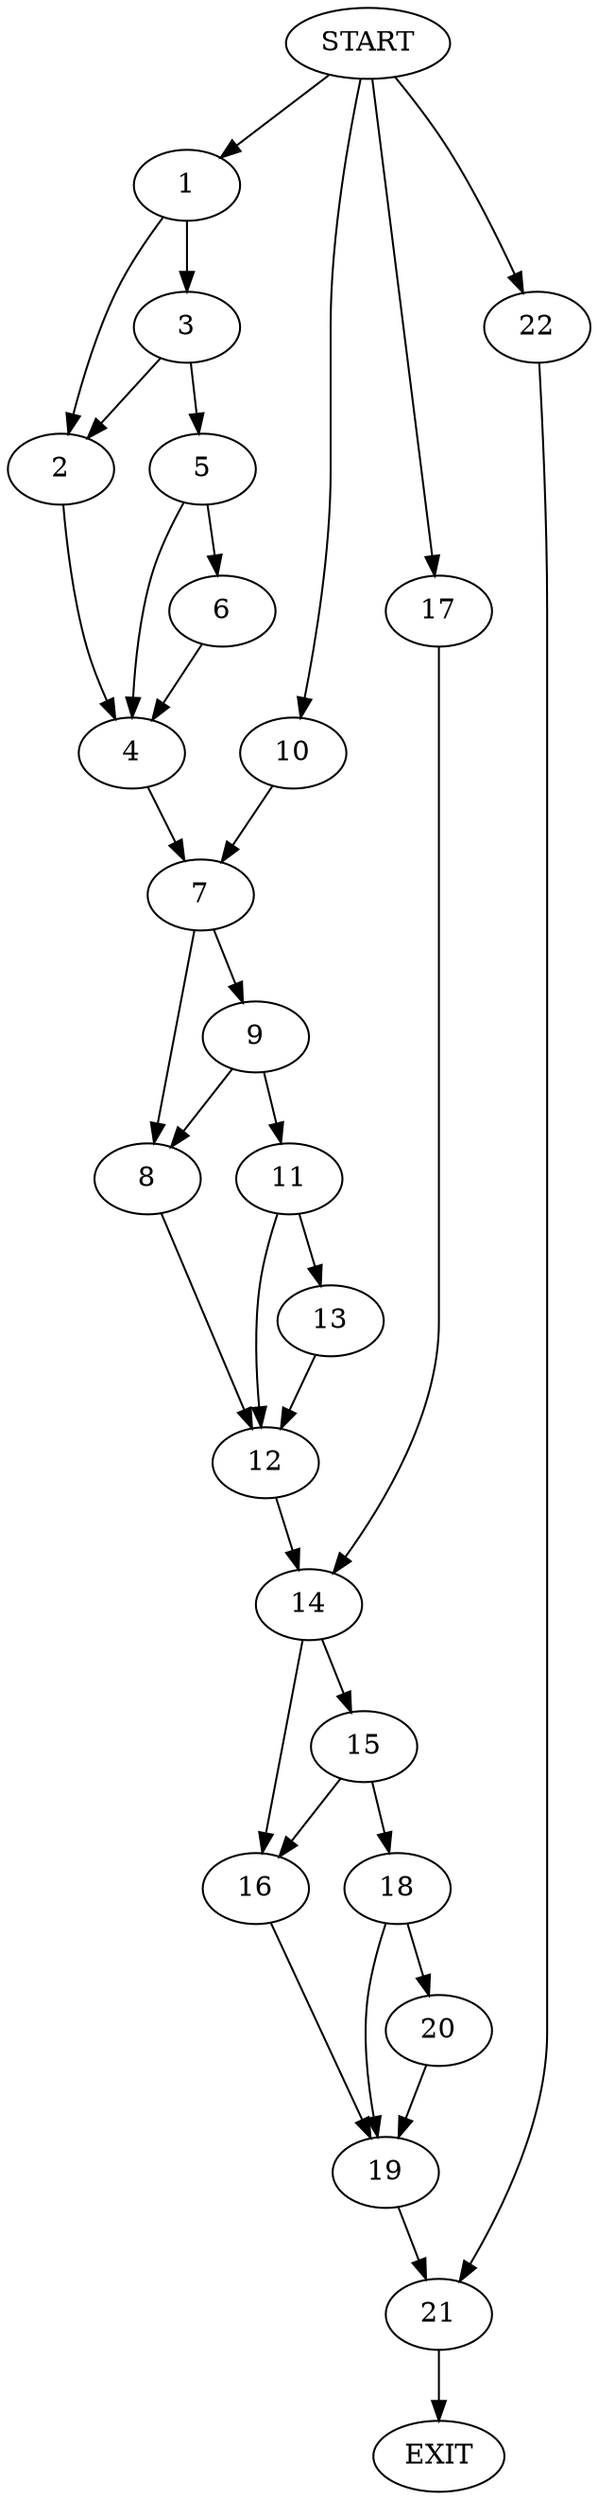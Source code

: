 digraph {
0 [label="START"]
23 [label="EXIT"]
0 -> 1
1 -> 2
1 -> 3
2 -> 4
3 -> 5
3 -> 2
5 -> 6
5 -> 4
4 -> 7
6 -> 4
7 -> 8
7 -> 9
0 -> 10
10 -> 7
9 -> 8
9 -> 11
8 -> 12
11 -> 13
11 -> 12
13 -> 12
12 -> 14
14 -> 15
14 -> 16
0 -> 17
17 -> 14
15 -> 16
15 -> 18
16 -> 19
18 -> 19
18 -> 20
19 -> 21
20 -> 19
21 -> 23
0 -> 22
22 -> 21
}
